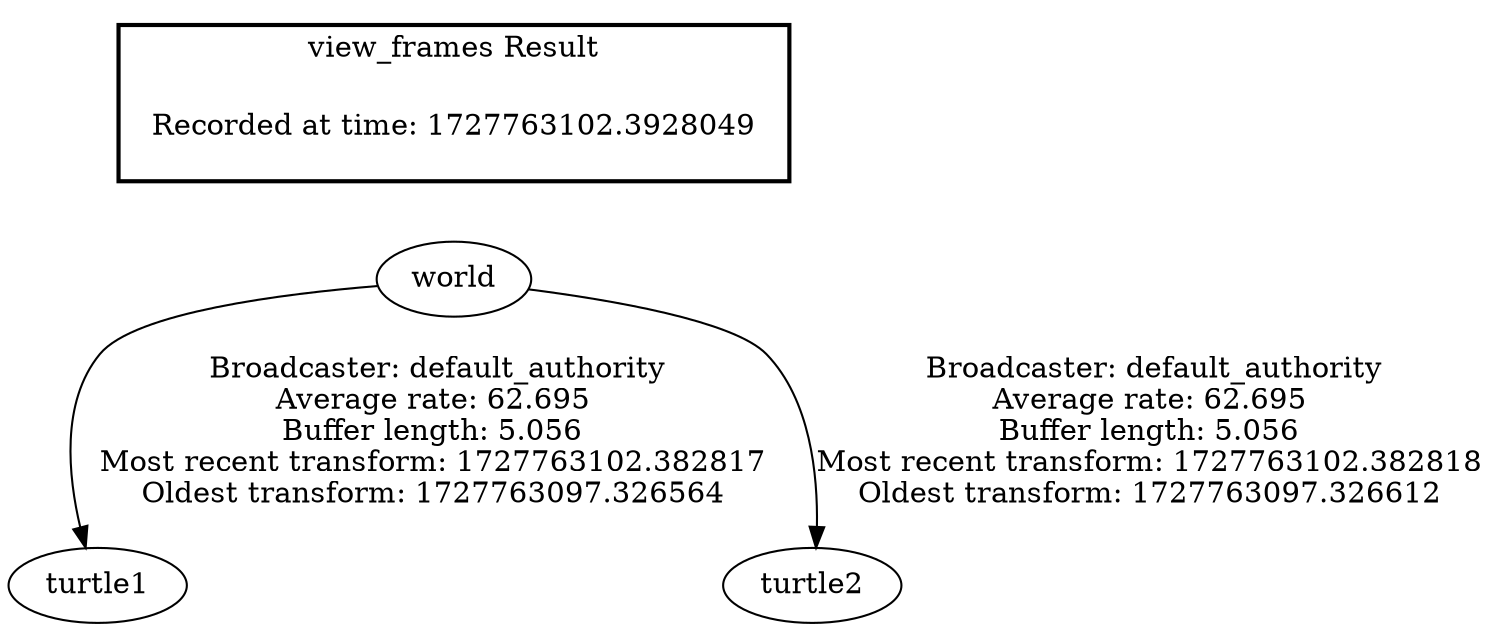 digraph G {
"world" -> "turtle1"[label=" Broadcaster: default_authority\nAverage rate: 62.695\nBuffer length: 5.056\nMost recent transform: 1727763102.382817\nOldest transform: 1727763097.326564\n"];
"world" -> "turtle2"[label=" Broadcaster: default_authority\nAverage rate: 62.695\nBuffer length: 5.056\nMost recent transform: 1727763102.382818\nOldest transform: 1727763097.326612\n"];
edge [style=invis];
 subgraph cluster_legend { style=bold; color=black; label ="view_frames Result";
"Recorded at time: 1727763102.3928049"[ shape=plaintext ] ;
}->"world";
}